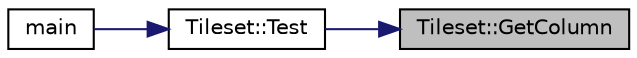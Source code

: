 digraph "Tileset::GetColumn"
{
 // LATEX_PDF_SIZE
  bgcolor="transparent";
  edge [fontname="Helvetica",fontsize="10",labelfontname="Helvetica",labelfontsize="10"];
  node [fontname="Helvetica",fontsize="10",shape=record];
  rankdir="RL";
  Node1 [label="Tileset::GetColumn",height=0.2,width=0.4,color="black", fillcolor="grey75", style="filled", fontcolor="black",tooltip="Retourne column."];
  Node1 -> Node2 [dir="back",color="midnightblue",fontsize="10",style="solid",fontname="Helvetica"];
  Node2 [label="Tileset::Test",height=0.2,width=0.4,color="black",URL="$classTileset.html#ab5cc1858ffd883c9d32cd42bed9532d9",tooltip="Fonction de test de la classe Tileset."];
  Node2 -> Node3 [dir="back",color="midnightblue",fontsize="10",style="solid",fontname="Helvetica"];
  Node3 [label="main",height=0.2,width=0.4,color="black",URL="$main_8cpp.html#a0ddf1224851353fc92bfbff6f499fa97",tooltip=" "];
}
